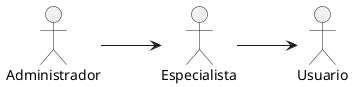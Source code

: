 @startuml UC
left to right direction

actor Usuario
actor Especialista
actor Administrador

Administrador --> Especialista
Especialista --> Usuario
